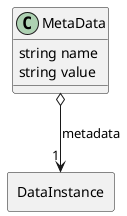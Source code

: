 @startuml

class "MetaData" as Model {
 string name
 string value

 
}

rectangle "DataInstance" as DataInstance {
}

Model o--> "1" DataInstance : metadata




@enduml
